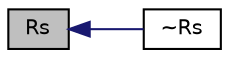 digraph "Rs"
{
  bgcolor="transparent";
  edge [fontname="Helvetica",fontsize="10",labelfontname="Helvetica",labelfontsize="10"];
  node [fontname="Helvetica",fontsize="10",shape=record];
  rankdir="LR";
  Node1 [label="Rs",height=0.2,width=0.4,color="black", fillcolor="grey75", style="filled" fontcolor="black"];
  Node1 -> Node2 [dir="back",color="midnightblue",fontsize="10",style="solid",fontname="Helvetica"];
  Node2 [label="~Rs",height=0.2,width=0.4,color="black",URL="$classFoam_1_1RBD_1_1joints_1_1Rs.html#a84346c38002330e46d8d727ea2e2e6ea",tooltip="Destructor. "];
}

